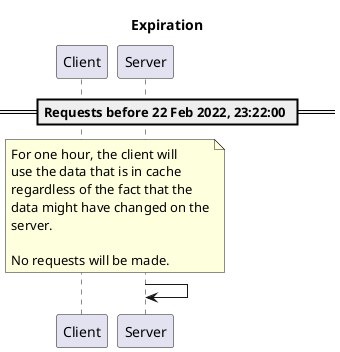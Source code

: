 @startuml

title "Expiration"

participant Client
participant Server

== Requests before 22 Feb 2022, 23:22:00 ==

note over Client, Server
For one hour, the client will
use the data that is in cache
regardless of the fact that the
data might have changed on the
server.

No requests will be made.
end note

Server -> Server

@enduml

